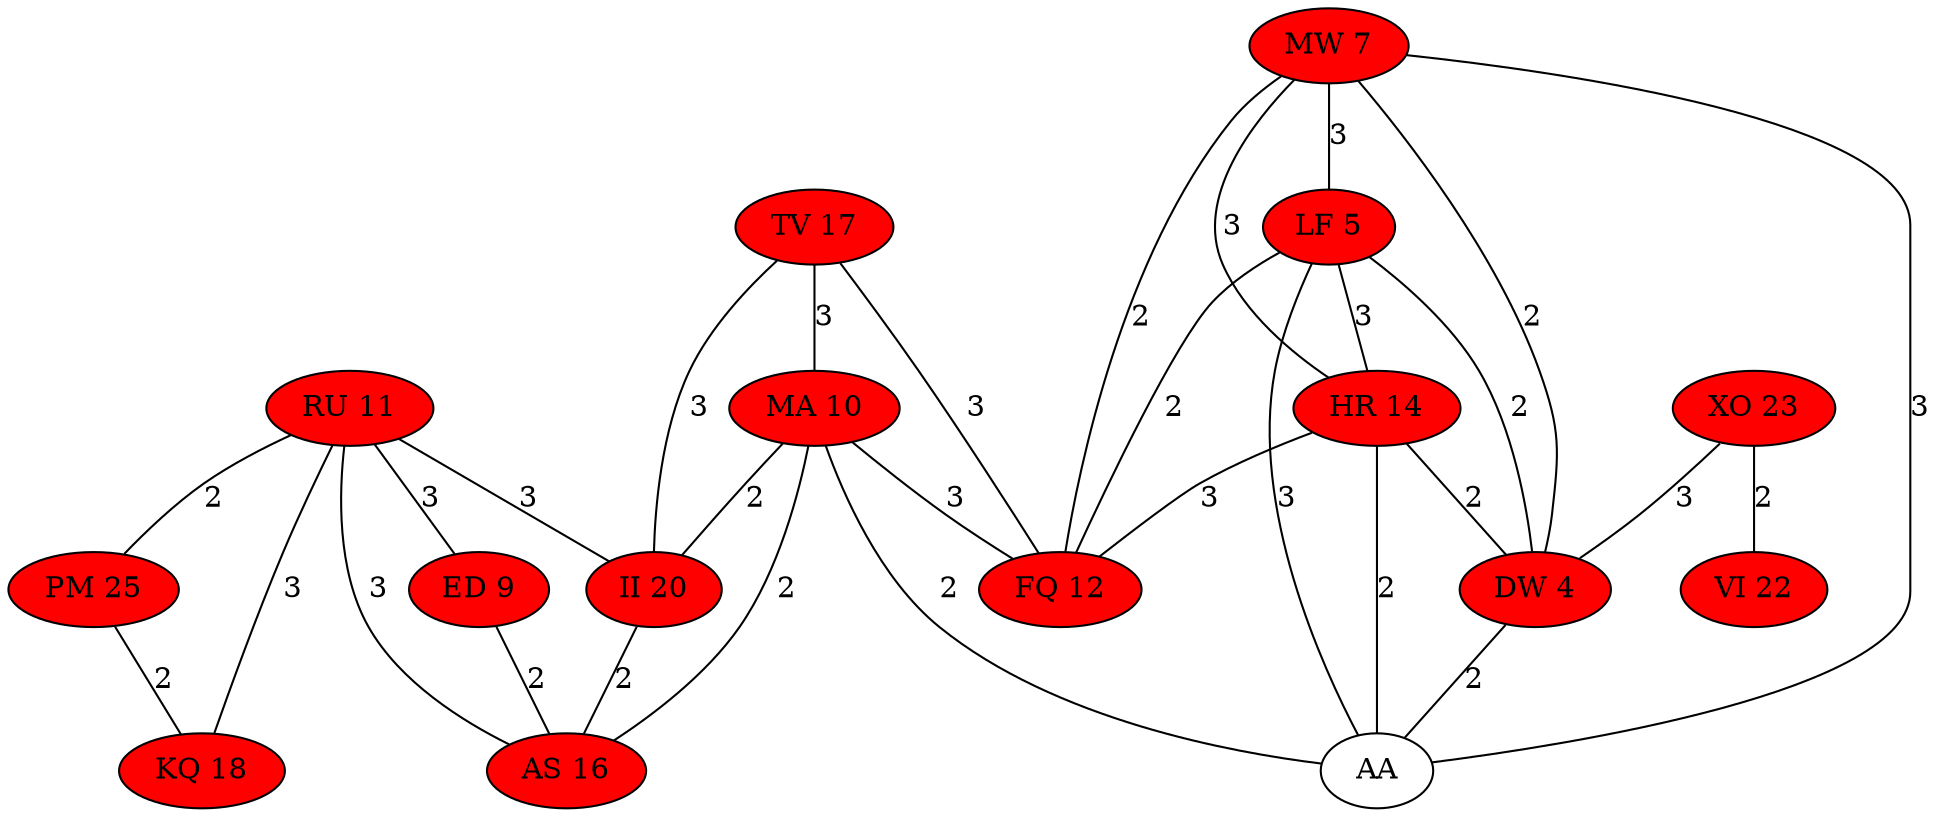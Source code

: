 graph D {
        node [style=filled, fillcolor="red"]
        AS [label = "AS 16"]
        DW [label = "DW 4"]
        ED [label = "ED 9"]
        FQ [label = "FQ 12"]
        HR [label = "HR 14"]
        II [label = "II 20"]
        KQ [label = "KQ 18"]
        LF [label = "LF 5"]
        MA [label = "MA 10"]
        MW [label = "MW 7"]
        PM [label = "PM 25"]
        RU [label = "RU 11"]
        TV [label = "TV 17"]
        VI [label = "VI 22"]
        XO [label = "XO 23"]

        node [fillcolor="white"]
        DW -- AA [label = 2]
        ED -- AS [label = 2]
        HR -- FQ [label = 3]
        HR -- AA [label = 2]
        HR -- DW [label = 2]
        II -- AS [label = 2]
        LF -- HR [label = 3]
        LF -- FQ [label = 2]
        LF -- AA [label = 3]
        LF -- DW [label = 2]
        MA -- II [label = 2]
        MA -- AS [label = 2]
        MA -- FQ [label = 3]
        MA -- AA [label = 2]
        MW -- LF [label = 3]
        MW -- FQ [label = 2]
        MW -- HR [label = 3]
        MW -- AA [label = 3]
        MW -- DW [label = 2]
        PM -- KQ [label = 2]
        RU -- PM [label = 2]
        RU -- II [label = 3]
        RU -- ED [label = 3]
        RU -- AS [label = 3]
        RU -- KQ [label = 3]
        TV -- FQ [label = 3]
        TV -- II [label = 3]
        TV -- MA [label = 3]
        XO -- VI [label = 2]
        XO -- DW [label = 3]
}